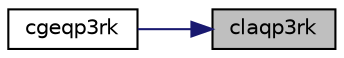 digraph "claqp3rk"
{
 // LATEX_PDF_SIZE
  edge [fontname="Helvetica",fontsize="10",labelfontname="Helvetica",labelfontsize="10"];
  node [fontname="Helvetica",fontsize="10",shape=record];
  rankdir="RL";
  Node1 [label="claqp3rk",height=0.2,width=0.4,color="black", fillcolor="grey75", style="filled", fontcolor="black",tooltip="CLAQP3RK computes a step of truncated QR factorization with column pivoting of a complex m-by-n matri..."];
  Node1 -> Node2 [dir="back",color="midnightblue",fontsize="10",style="solid",fontname="Helvetica"];
  Node2 [label="cgeqp3rk",height=0.2,width=0.4,color="black", fillcolor="white", style="filled",URL="$cgeqp3rk_8f.html#ab616571de2790d07a9b937b44c71b56a",tooltip="CGEQP3RK computes a truncated Householder QR factorization with column pivoting of a complex m-by-n m..."];
}
